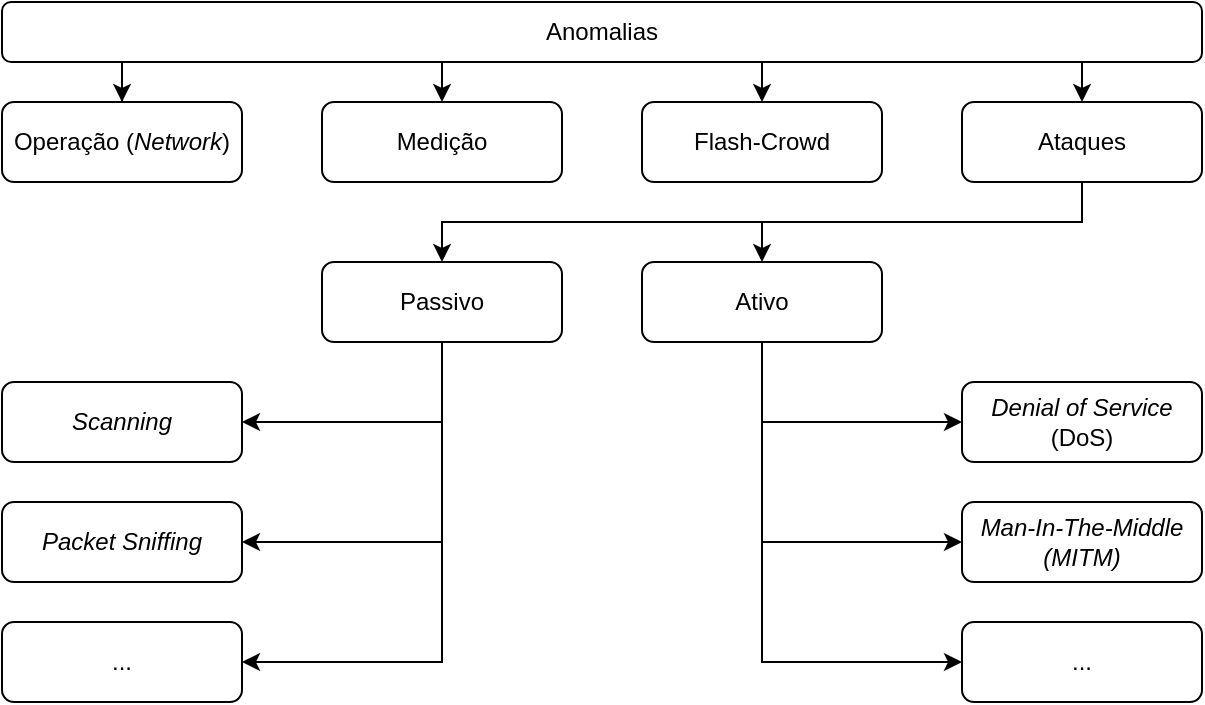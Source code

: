 <mxfile version="22.0.0" type="device">
  <diagram name="Page-1" id="GoaM7WxHKPPTULKIT_ow">
    <mxGraphModel dx="1687" dy="1029" grid="1" gridSize="10" guides="1" tooltips="1" connect="1" arrows="1" fold="1" page="1" pageScale="1" pageWidth="850" pageHeight="1100" math="0" shadow="0">
      <root>
        <mxCell id="0" />
        <mxCell id="1" parent="0" />
        <mxCell id="KyJ7yPEPEKxpmCWDM9sk-1" value="Anomalias" style="rounded=1;whiteSpace=wrap;html=1;" vertex="1" parent="1">
          <mxGeometry x="120" y="30" width="600" height="30" as="geometry" />
        </mxCell>
        <mxCell id="KyJ7yPEPEKxpmCWDM9sk-2" value="Operação (&lt;i&gt;Network&lt;/i&gt;)" style="rounded=1;whiteSpace=wrap;html=1;" vertex="1" parent="1">
          <mxGeometry x="120" y="80" width="120" height="40" as="geometry" />
        </mxCell>
        <mxCell id="KyJ7yPEPEKxpmCWDM9sk-3" value="Medição" style="rounded=1;whiteSpace=wrap;html=1;" vertex="1" parent="1">
          <mxGeometry x="280" y="80" width="120" height="40" as="geometry" />
        </mxCell>
        <mxCell id="KyJ7yPEPEKxpmCWDM9sk-4" value="Flash-Crowd" style="rounded=1;whiteSpace=wrap;html=1;" vertex="1" parent="1">
          <mxGeometry x="440" y="80" width="120" height="40" as="geometry" />
        </mxCell>
        <mxCell id="KyJ7yPEPEKxpmCWDM9sk-15" style="edgeStyle=orthogonalEdgeStyle;rounded=0;orthogonalLoop=1;jettySize=auto;html=1;entryX=0.5;entryY=0;entryDx=0;entryDy=0;" edge="1" parent="1" source="KyJ7yPEPEKxpmCWDM9sk-5" target="KyJ7yPEPEKxpmCWDM9sk-14">
          <mxGeometry relative="1" as="geometry">
            <Array as="points">
              <mxPoint x="660" y="140" />
              <mxPoint x="500" y="140" />
            </Array>
          </mxGeometry>
        </mxCell>
        <mxCell id="KyJ7yPEPEKxpmCWDM9sk-16" style="edgeStyle=orthogonalEdgeStyle;rounded=0;orthogonalLoop=1;jettySize=auto;html=1;entryX=0.5;entryY=0;entryDx=0;entryDy=0;" edge="1" parent="1" source="KyJ7yPEPEKxpmCWDM9sk-5" target="KyJ7yPEPEKxpmCWDM9sk-11">
          <mxGeometry relative="1" as="geometry">
            <Array as="points">
              <mxPoint x="660" y="140" />
              <mxPoint x="340" y="140" />
            </Array>
          </mxGeometry>
        </mxCell>
        <mxCell id="KyJ7yPEPEKxpmCWDM9sk-5" value="Ataques" style="rounded=1;whiteSpace=wrap;html=1;" vertex="1" parent="1">
          <mxGeometry x="600" y="80" width="120" height="40" as="geometry" />
        </mxCell>
        <mxCell id="KyJ7yPEPEKxpmCWDM9sk-6" style="edgeStyle=orthogonalEdgeStyle;rounded=0;orthogonalLoop=1;jettySize=auto;html=1;entryX=0.1;entryY=1;entryDx=0;entryDy=0;entryPerimeter=0;startArrow=classic;startFill=1;endArrow=none;endFill=0;" edge="1" parent="1" source="KyJ7yPEPEKxpmCWDM9sk-2" target="KyJ7yPEPEKxpmCWDM9sk-1">
          <mxGeometry relative="1" as="geometry" />
        </mxCell>
        <mxCell id="KyJ7yPEPEKxpmCWDM9sk-7" style="edgeStyle=orthogonalEdgeStyle;rounded=0;orthogonalLoop=1;jettySize=auto;html=1;entryX=0.366;entryY=1;entryDx=0;entryDy=0;entryPerimeter=0;startArrow=classic;startFill=1;endArrow=none;endFill=0;" edge="1" parent="1" source="KyJ7yPEPEKxpmCWDM9sk-3" target="KyJ7yPEPEKxpmCWDM9sk-1">
          <mxGeometry relative="1" as="geometry" />
        </mxCell>
        <mxCell id="KyJ7yPEPEKxpmCWDM9sk-8" style="edgeStyle=orthogonalEdgeStyle;rounded=0;orthogonalLoop=1;jettySize=auto;html=1;entryX=0.632;entryY=1.029;entryDx=0;entryDy=0;entryPerimeter=0;endArrow=none;endFill=0;startArrow=classic;startFill=1;" edge="1" parent="1" source="KyJ7yPEPEKxpmCWDM9sk-4" target="KyJ7yPEPEKxpmCWDM9sk-1">
          <mxGeometry relative="1" as="geometry" />
        </mxCell>
        <mxCell id="KyJ7yPEPEKxpmCWDM9sk-10" style="edgeStyle=orthogonalEdgeStyle;rounded=0;orthogonalLoop=1;jettySize=auto;html=1;entryX=0.899;entryY=1.029;entryDx=0;entryDy=0;entryPerimeter=0;endArrow=none;endFill=0;startArrow=classic;startFill=1;" edge="1" parent="1" source="KyJ7yPEPEKxpmCWDM9sk-5" target="KyJ7yPEPEKxpmCWDM9sk-1">
          <mxGeometry relative="1" as="geometry" />
        </mxCell>
        <mxCell id="KyJ7yPEPEKxpmCWDM9sk-20" style="edgeStyle=orthogonalEdgeStyle;rounded=0;orthogonalLoop=1;jettySize=auto;html=1;entryX=1;entryY=0.5;entryDx=0;entryDy=0;" edge="1" parent="1" source="KyJ7yPEPEKxpmCWDM9sk-11" target="KyJ7yPEPEKxpmCWDM9sk-17">
          <mxGeometry relative="1" as="geometry">
            <Array as="points">
              <mxPoint x="340" y="240" />
            </Array>
          </mxGeometry>
        </mxCell>
        <mxCell id="KyJ7yPEPEKxpmCWDM9sk-21" style="edgeStyle=orthogonalEdgeStyle;rounded=0;orthogonalLoop=1;jettySize=auto;html=1;entryX=1;entryY=0.5;entryDx=0;entryDy=0;" edge="1" parent="1" source="KyJ7yPEPEKxpmCWDM9sk-11" target="KyJ7yPEPEKxpmCWDM9sk-18">
          <mxGeometry relative="1" as="geometry">
            <Array as="points">
              <mxPoint x="340" y="300" />
            </Array>
          </mxGeometry>
        </mxCell>
        <mxCell id="KyJ7yPEPEKxpmCWDM9sk-24" style="edgeStyle=orthogonalEdgeStyle;rounded=0;orthogonalLoop=1;jettySize=auto;html=1;entryX=1;entryY=0.5;entryDx=0;entryDy=0;" edge="1" parent="1" source="KyJ7yPEPEKxpmCWDM9sk-11" target="KyJ7yPEPEKxpmCWDM9sk-23">
          <mxGeometry relative="1" as="geometry">
            <Array as="points">
              <mxPoint x="340" y="360" />
            </Array>
          </mxGeometry>
        </mxCell>
        <mxCell id="KyJ7yPEPEKxpmCWDM9sk-11" value="Passivo" style="rounded=1;whiteSpace=wrap;html=1;" vertex="1" parent="1">
          <mxGeometry x="280" y="160" width="120" height="40" as="geometry" />
        </mxCell>
        <mxCell id="KyJ7yPEPEKxpmCWDM9sk-28" style="edgeStyle=orthogonalEdgeStyle;rounded=0;orthogonalLoop=1;jettySize=auto;html=1;entryX=0;entryY=0.5;entryDx=0;entryDy=0;" edge="1" parent="1" source="KyJ7yPEPEKxpmCWDM9sk-14" target="KyJ7yPEPEKxpmCWDM9sk-25">
          <mxGeometry relative="1" as="geometry">
            <Array as="points">
              <mxPoint x="500" y="240" />
            </Array>
          </mxGeometry>
        </mxCell>
        <mxCell id="KyJ7yPEPEKxpmCWDM9sk-29" style="edgeStyle=orthogonalEdgeStyle;rounded=0;orthogonalLoop=1;jettySize=auto;html=1;entryX=0;entryY=0.5;entryDx=0;entryDy=0;" edge="1" parent="1" source="KyJ7yPEPEKxpmCWDM9sk-14" target="KyJ7yPEPEKxpmCWDM9sk-26">
          <mxGeometry relative="1" as="geometry">
            <Array as="points">
              <mxPoint x="500" y="300" />
            </Array>
          </mxGeometry>
        </mxCell>
        <mxCell id="KyJ7yPEPEKxpmCWDM9sk-30" style="edgeStyle=orthogonalEdgeStyle;rounded=0;orthogonalLoop=1;jettySize=auto;html=1;entryX=0;entryY=0.5;entryDx=0;entryDy=0;" edge="1" parent="1" source="KyJ7yPEPEKxpmCWDM9sk-14" target="KyJ7yPEPEKxpmCWDM9sk-27">
          <mxGeometry relative="1" as="geometry">
            <Array as="points">
              <mxPoint x="500" y="360" />
            </Array>
          </mxGeometry>
        </mxCell>
        <mxCell id="KyJ7yPEPEKxpmCWDM9sk-14" value="Ativo" style="rounded=1;whiteSpace=wrap;html=1;" vertex="1" parent="1">
          <mxGeometry x="440" y="160" width="120" height="40" as="geometry" />
        </mxCell>
        <mxCell id="KyJ7yPEPEKxpmCWDM9sk-17" value="&lt;i&gt;Scanning&lt;/i&gt;" style="rounded=1;whiteSpace=wrap;html=1;" vertex="1" parent="1">
          <mxGeometry x="120" y="220" width="120" height="40" as="geometry" />
        </mxCell>
        <mxCell id="KyJ7yPEPEKxpmCWDM9sk-18" value="&lt;div&gt;&lt;i&gt;Packet Sniffing&lt;/i&gt;&lt;/div&gt;" style="rounded=1;whiteSpace=wrap;html=1;" vertex="1" parent="1">
          <mxGeometry x="120" y="280" width="120" height="40" as="geometry" />
        </mxCell>
        <mxCell id="KyJ7yPEPEKxpmCWDM9sk-23" value="&lt;div&gt;...&lt;/div&gt;" style="rounded=1;whiteSpace=wrap;html=1;" vertex="1" parent="1">
          <mxGeometry x="120" y="340" width="120" height="40" as="geometry" />
        </mxCell>
        <mxCell id="KyJ7yPEPEKxpmCWDM9sk-25" value="&lt;i&gt;Denial of Service&lt;/i&gt; (DoS)" style="rounded=1;whiteSpace=wrap;html=1;" vertex="1" parent="1">
          <mxGeometry x="600" y="220" width="120" height="40" as="geometry" />
        </mxCell>
        <mxCell id="KyJ7yPEPEKxpmCWDM9sk-26" value="&lt;div&gt;&lt;i&gt;Man-In-The-Middle (MITM)&lt;/i&gt;&lt;/div&gt;" style="rounded=1;whiteSpace=wrap;html=1;" vertex="1" parent="1">
          <mxGeometry x="600" y="280" width="120" height="40" as="geometry" />
        </mxCell>
        <mxCell id="KyJ7yPEPEKxpmCWDM9sk-27" value="&lt;div&gt;...&lt;/div&gt;" style="rounded=1;whiteSpace=wrap;html=1;" vertex="1" parent="1">
          <mxGeometry x="600" y="340" width="120" height="40" as="geometry" />
        </mxCell>
      </root>
    </mxGraphModel>
  </diagram>
</mxfile>
